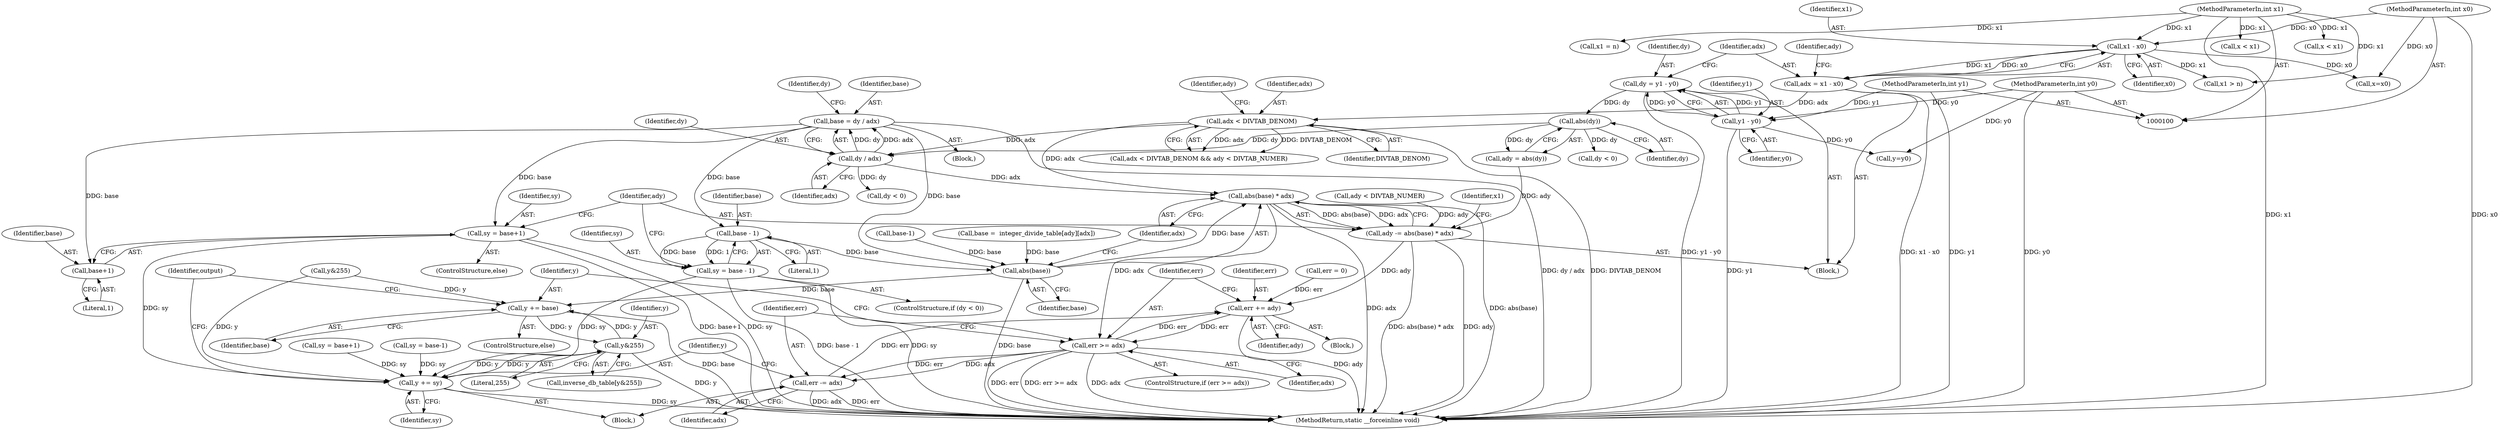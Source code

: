 digraph "0_stb_98fdfc6df88b1e34a736d5e126e6c8139c8de1a6@integer" {
"1000182" [label="(Call,base = dy / adx)"];
"1000184" [label="(Call,dy / adx)"];
"1000123" [label="(Call,abs(dy))"];
"1000109" [label="(Call,dy = y1 - y0)"];
"1000111" [label="(Call,y1 - y0)"];
"1000105" [label="(MethodParameterIn,int y1)"];
"1000103" [label="(MethodParameterIn,int y0)"];
"1000141" [label="(Call,adx < DIVTAB_DENOM)"];
"1000115" [label="(Call,adx = x1 - x0)"];
"1000117" [label="(Call,x1 - x0)"];
"1000104" [label="(MethodParameterIn,int x1)"];
"1000102" [label="(MethodParameterIn,int x0)"];
"1000193" [label="(Call,base - 1)"];
"1000191" [label="(Call,sy = base - 1)"];
"1000249" [label="(Call,y += sy)"];
"1000262" [label="(Call,y&255)"];
"1000253" [label="(Call,y += base)"];
"1000205" [label="(Call,abs(base))"];
"1000204" [label="(Call,abs(base) * adx)"];
"1000202" [label="(Call,ady -= abs(base) * adx)"];
"1000238" [label="(Call,err += ady)"];
"1000242" [label="(Call,err >= adx)"];
"1000246" [label="(Call,err -= adx)"];
"1000197" [label="(Call,sy = base+1)"];
"1000199" [label="(Call,base+1)"];
"1000246" [label="(Call,err -= adx)"];
"1000175" [label="(Call,sy = base+1)"];
"1000244" [label="(Identifier,adx)"];
"1000249" [label="(Call,y += sy)"];
"1000195" [label="(Literal,1)"];
"1000142" [label="(Identifier,adx)"];
"1000105" [label="(MethodParameterIn,int y1)"];
"1000140" [label="(Call,adx < DIVTAB_DENOM && ady < DIVTAB_NUMER)"];
"1000103" [label="(MethodParameterIn,int y0)"];
"1000123" [label="(Call,abs(dy))"];
"1000251" [label="(Identifier,sy)"];
"1000258" [label="(Identifier,output)"];
"1000216" [label="(Call,x < x1)"];
"1000192" [label="(Identifier,sy)"];
"1000239" [label="(Identifier,err)"];
"1000111" [label="(Call,y1 - y0)"];
"1000112" [label="(Identifier,y1)"];
"1000198" [label="(Identifier,sy)"];
"1000145" [label="(Identifier,ady)"];
"1000104" [label="(MethodParameterIn,int x1)"];
"1000193" [label="(Call,base - 1)"];
"1000189" [label="(Identifier,dy)"];
"1000241" [label="(ControlStructure,if (err >= adx))"];
"1000212" [label="(Call,x1 = n)"];
"1000181" [label="(Block,)"];
"1000121" [label="(Call,ady = abs(dy))"];
"1000182" [label="(Call,base = dy / adx)"];
"1000194" [label="(Identifier,base)"];
"1000210" [label="(Identifier,x1)"];
"1000226" [label="(Call,y&255)"];
"1000141" [label="(Call,adx < DIVTAB_DENOM)"];
"1000183" [label="(Identifier,base)"];
"1000242" [label="(Call,err >= adx)"];
"1000163" [label="(Call,base-1)"];
"1000265" [label="(MethodReturn,static __forceinline void)"];
"1000118" [label="(Identifier,x1)"];
"1000203" [label="(Identifier,ady)"];
"1000135" [label="(Call,err = 0)"];
"1000232" [label="(Call,x < x1)"];
"1000209" [label="(Call,x1 > n)"];
"1000240" [label="(Identifier,ady)"];
"1000185" [label="(Identifier,dy)"];
"1000260" [label="(Call,inverse_db_table[y&255])"];
"1000252" [label="(ControlStructure,else)"];
"1000207" [label="(Identifier,adx)"];
"1000238" [label="(Call,err += ady)"];
"1000199" [label="(Call,base+1)"];
"1000263" [label="(Identifier,y)"];
"1000116" [label="(Identifier,adx)"];
"1000204" [label="(Call,abs(base) * adx)"];
"1000191" [label="(Call,sy = base - 1)"];
"1000255" [label="(Identifier,base)"];
"1000188" [label="(Call,dy < 0)"];
"1000143" [label="(Identifier,DIVTAB_DENOM)"];
"1000250" [label="(Identifier,y)"];
"1000262" [label="(Call,y&255)"];
"1000117" [label="(Call,x1 - x0)"];
"1000119" [label="(Identifier,x0)"];
"1000237" [label="(Block,)"];
"1000110" [label="(Identifier,dy)"];
"1000253" [label="(Call,y += base)"];
"1000113" [label="(Identifier,y0)"];
"1000206" [label="(Identifier,base)"];
"1000254" [label="(Identifier,y)"];
"1000107" [label="(Block,)"];
"1000202" [label="(Call,ady -= abs(base) * adx)"];
"1000197" [label="(Call,sy = base+1)"];
"1000149" [label="(Call,dy < 0)"];
"1000122" [label="(Identifier,ady)"];
"1000187" [label="(ControlStructure,if (dy < 0))"];
"1000196" [label="(ControlStructure,else)"];
"1000102" [label="(MethodParameterIn,int x0)"];
"1000248" [label="(Identifier,adx)"];
"1000127" [label="(Call,x=x0)"];
"1000243" [label="(Identifier,err)"];
"1000109" [label="(Call,dy = y1 - y0)"];
"1000124" [label="(Identifier,dy)"];
"1000144" [label="(Call,ady < DIVTAB_NUMER)"];
"1000200" [label="(Identifier,base)"];
"1000168" [label="(Call,base =  integer_divide_table[ady][adx])"];
"1000115" [label="(Call,adx = x1 - x0)"];
"1000186" [label="(Identifier,adx)"];
"1000161" [label="(Call,sy = base-1)"];
"1000131" [label="(Call,y=y0)"];
"1000184" [label="(Call,dy / adx)"];
"1000201" [label="(Literal,1)"];
"1000247" [label="(Identifier,err)"];
"1000264" [label="(Literal,255)"];
"1000245" [label="(Block,)"];
"1000205" [label="(Call,abs(base))"];
"1000182" -> "1000181"  [label="AST: "];
"1000182" -> "1000184"  [label="CFG: "];
"1000183" -> "1000182"  [label="AST: "];
"1000184" -> "1000182"  [label="AST: "];
"1000189" -> "1000182"  [label="CFG: "];
"1000182" -> "1000265"  [label="DDG: dy / adx"];
"1000184" -> "1000182"  [label="DDG: dy"];
"1000184" -> "1000182"  [label="DDG: adx"];
"1000182" -> "1000193"  [label="DDG: base"];
"1000182" -> "1000197"  [label="DDG: base"];
"1000182" -> "1000199"  [label="DDG: base"];
"1000182" -> "1000205"  [label="DDG: base"];
"1000184" -> "1000186"  [label="CFG: "];
"1000185" -> "1000184"  [label="AST: "];
"1000186" -> "1000184"  [label="AST: "];
"1000123" -> "1000184"  [label="DDG: dy"];
"1000141" -> "1000184"  [label="DDG: adx"];
"1000184" -> "1000188"  [label="DDG: dy"];
"1000184" -> "1000204"  [label="DDG: adx"];
"1000123" -> "1000121"  [label="AST: "];
"1000123" -> "1000124"  [label="CFG: "];
"1000124" -> "1000123"  [label="AST: "];
"1000121" -> "1000123"  [label="CFG: "];
"1000123" -> "1000121"  [label="DDG: dy"];
"1000109" -> "1000123"  [label="DDG: dy"];
"1000123" -> "1000149"  [label="DDG: dy"];
"1000109" -> "1000107"  [label="AST: "];
"1000109" -> "1000111"  [label="CFG: "];
"1000110" -> "1000109"  [label="AST: "];
"1000111" -> "1000109"  [label="AST: "];
"1000116" -> "1000109"  [label="CFG: "];
"1000109" -> "1000265"  [label="DDG: y1 - y0"];
"1000111" -> "1000109"  [label="DDG: y1"];
"1000111" -> "1000109"  [label="DDG: y0"];
"1000111" -> "1000113"  [label="CFG: "];
"1000112" -> "1000111"  [label="AST: "];
"1000113" -> "1000111"  [label="AST: "];
"1000111" -> "1000265"  [label="DDG: y1"];
"1000105" -> "1000111"  [label="DDG: y1"];
"1000103" -> "1000111"  [label="DDG: y0"];
"1000111" -> "1000131"  [label="DDG: y0"];
"1000105" -> "1000100"  [label="AST: "];
"1000105" -> "1000265"  [label="DDG: y1"];
"1000103" -> "1000100"  [label="AST: "];
"1000103" -> "1000265"  [label="DDG: y0"];
"1000103" -> "1000131"  [label="DDG: y0"];
"1000141" -> "1000140"  [label="AST: "];
"1000141" -> "1000143"  [label="CFG: "];
"1000142" -> "1000141"  [label="AST: "];
"1000143" -> "1000141"  [label="AST: "];
"1000145" -> "1000141"  [label="CFG: "];
"1000140" -> "1000141"  [label="CFG: "];
"1000141" -> "1000265"  [label="DDG: DIVTAB_DENOM"];
"1000141" -> "1000140"  [label="DDG: adx"];
"1000141" -> "1000140"  [label="DDG: DIVTAB_DENOM"];
"1000115" -> "1000141"  [label="DDG: adx"];
"1000141" -> "1000204"  [label="DDG: adx"];
"1000115" -> "1000107"  [label="AST: "];
"1000115" -> "1000117"  [label="CFG: "];
"1000116" -> "1000115"  [label="AST: "];
"1000117" -> "1000115"  [label="AST: "];
"1000122" -> "1000115"  [label="CFG: "];
"1000115" -> "1000265"  [label="DDG: x1 - x0"];
"1000117" -> "1000115"  [label="DDG: x1"];
"1000117" -> "1000115"  [label="DDG: x0"];
"1000117" -> "1000119"  [label="CFG: "];
"1000118" -> "1000117"  [label="AST: "];
"1000119" -> "1000117"  [label="AST: "];
"1000104" -> "1000117"  [label="DDG: x1"];
"1000102" -> "1000117"  [label="DDG: x0"];
"1000117" -> "1000127"  [label="DDG: x0"];
"1000117" -> "1000209"  [label="DDG: x1"];
"1000104" -> "1000100"  [label="AST: "];
"1000104" -> "1000265"  [label="DDG: x1"];
"1000104" -> "1000209"  [label="DDG: x1"];
"1000104" -> "1000212"  [label="DDG: x1"];
"1000104" -> "1000216"  [label="DDG: x1"];
"1000104" -> "1000232"  [label="DDG: x1"];
"1000102" -> "1000100"  [label="AST: "];
"1000102" -> "1000265"  [label="DDG: x0"];
"1000102" -> "1000127"  [label="DDG: x0"];
"1000193" -> "1000191"  [label="AST: "];
"1000193" -> "1000195"  [label="CFG: "];
"1000194" -> "1000193"  [label="AST: "];
"1000195" -> "1000193"  [label="AST: "];
"1000191" -> "1000193"  [label="CFG: "];
"1000193" -> "1000191"  [label="DDG: base"];
"1000193" -> "1000191"  [label="DDG: 1"];
"1000193" -> "1000205"  [label="DDG: base"];
"1000191" -> "1000187"  [label="AST: "];
"1000192" -> "1000191"  [label="AST: "];
"1000203" -> "1000191"  [label="CFG: "];
"1000191" -> "1000265"  [label="DDG: base - 1"];
"1000191" -> "1000265"  [label="DDG: sy"];
"1000191" -> "1000249"  [label="DDG: sy"];
"1000249" -> "1000245"  [label="AST: "];
"1000249" -> "1000251"  [label="CFG: "];
"1000250" -> "1000249"  [label="AST: "];
"1000251" -> "1000249"  [label="AST: "];
"1000258" -> "1000249"  [label="CFG: "];
"1000249" -> "1000265"  [label="DDG: sy"];
"1000175" -> "1000249"  [label="DDG: sy"];
"1000161" -> "1000249"  [label="DDG: sy"];
"1000197" -> "1000249"  [label="DDG: sy"];
"1000226" -> "1000249"  [label="DDG: y"];
"1000262" -> "1000249"  [label="DDG: y"];
"1000249" -> "1000262"  [label="DDG: y"];
"1000262" -> "1000260"  [label="AST: "];
"1000262" -> "1000264"  [label="CFG: "];
"1000263" -> "1000262"  [label="AST: "];
"1000264" -> "1000262"  [label="AST: "];
"1000260" -> "1000262"  [label="CFG: "];
"1000262" -> "1000265"  [label="DDG: y"];
"1000262" -> "1000253"  [label="DDG: y"];
"1000253" -> "1000262"  [label="DDG: y"];
"1000253" -> "1000252"  [label="AST: "];
"1000253" -> "1000255"  [label="CFG: "];
"1000254" -> "1000253"  [label="AST: "];
"1000255" -> "1000253"  [label="AST: "];
"1000258" -> "1000253"  [label="CFG: "];
"1000253" -> "1000265"  [label="DDG: base"];
"1000205" -> "1000253"  [label="DDG: base"];
"1000226" -> "1000253"  [label="DDG: y"];
"1000205" -> "1000204"  [label="AST: "];
"1000205" -> "1000206"  [label="CFG: "];
"1000206" -> "1000205"  [label="AST: "];
"1000207" -> "1000205"  [label="CFG: "];
"1000205" -> "1000265"  [label="DDG: base"];
"1000205" -> "1000204"  [label="DDG: base"];
"1000163" -> "1000205"  [label="DDG: base"];
"1000168" -> "1000205"  [label="DDG: base"];
"1000204" -> "1000202"  [label="AST: "];
"1000204" -> "1000207"  [label="CFG: "];
"1000207" -> "1000204"  [label="AST: "];
"1000202" -> "1000204"  [label="CFG: "];
"1000204" -> "1000265"  [label="DDG: adx"];
"1000204" -> "1000265"  [label="DDG: abs(base)"];
"1000204" -> "1000202"  [label="DDG: abs(base)"];
"1000204" -> "1000202"  [label="DDG: adx"];
"1000204" -> "1000242"  [label="DDG: adx"];
"1000202" -> "1000107"  [label="AST: "];
"1000203" -> "1000202"  [label="AST: "];
"1000210" -> "1000202"  [label="CFG: "];
"1000202" -> "1000265"  [label="DDG: ady"];
"1000202" -> "1000265"  [label="DDG: abs(base) * adx"];
"1000121" -> "1000202"  [label="DDG: ady"];
"1000144" -> "1000202"  [label="DDG: ady"];
"1000202" -> "1000238"  [label="DDG: ady"];
"1000238" -> "1000237"  [label="AST: "];
"1000238" -> "1000240"  [label="CFG: "];
"1000239" -> "1000238"  [label="AST: "];
"1000240" -> "1000238"  [label="AST: "];
"1000243" -> "1000238"  [label="CFG: "];
"1000238" -> "1000265"  [label="DDG: ady"];
"1000135" -> "1000238"  [label="DDG: err"];
"1000242" -> "1000238"  [label="DDG: err"];
"1000246" -> "1000238"  [label="DDG: err"];
"1000238" -> "1000242"  [label="DDG: err"];
"1000242" -> "1000241"  [label="AST: "];
"1000242" -> "1000244"  [label="CFG: "];
"1000243" -> "1000242"  [label="AST: "];
"1000244" -> "1000242"  [label="AST: "];
"1000247" -> "1000242"  [label="CFG: "];
"1000254" -> "1000242"  [label="CFG: "];
"1000242" -> "1000265"  [label="DDG: err >= adx"];
"1000242" -> "1000265"  [label="DDG: adx"];
"1000242" -> "1000265"  [label="DDG: err"];
"1000242" -> "1000246"  [label="DDG: adx"];
"1000242" -> "1000246"  [label="DDG: err"];
"1000246" -> "1000245"  [label="AST: "];
"1000246" -> "1000248"  [label="CFG: "];
"1000247" -> "1000246"  [label="AST: "];
"1000248" -> "1000246"  [label="AST: "];
"1000250" -> "1000246"  [label="CFG: "];
"1000246" -> "1000265"  [label="DDG: adx"];
"1000246" -> "1000265"  [label="DDG: err"];
"1000197" -> "1000196"  [label="AST: "];
"1000197" -> "1000199"  [label="CFG: "];
"1000198" -> "1000197"  [label="AST: "];
"1000199" -> "1000197"  [label="AST: "];
"1000203" -> "1000197"  [label="CFG: "];
"1000197" -> "1000265"  [label="DDG: base+1"];
"1000197" -> "1000265"  [label="DDG: sy"];
"1000199" -> "1000201"  [label="CFG: "];
"1000200" -> "1000199"  [label="AST: "];
"1000201" -> "1000199"  [label="AST: "];
}
